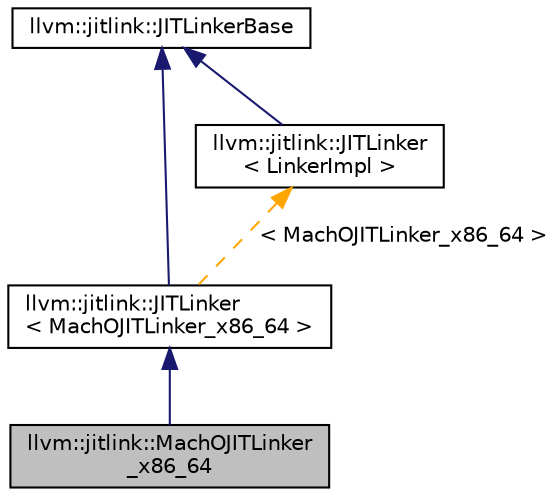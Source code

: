 digraph "llvm::jitlink::MachOJITLinker_x86_64"
{
 // LATEX_PDF_SIZE
  bgcolor="transparent";
  edge [fontname="Helvetica",fontsize="10",labelfontname="Helvetica",labelfontsize="10"];
  node [fontname="Helvetica",fontsize="10",shape="box"];
  Node1 [label="llvm::jitlink::MachOJITLinker\l_x86_64",height=0.2,width=0.4,color="black", fillcolor="grey75", style="filled", fontcolor="black",tooltip=" "];
  Node2 -> Node1 [dir="back",color="midnightblue",fontsize="10",style="solid",fontname="Helvetica"];
  Node2 [label="llvm::jitlink::JITLinker\l\< MachOJITLinker_x86_64 \>",height=0.2,width=0.4,color="black",URL="$classllvm_1_1jitlink_1_1JITLinker.html",tooltip=" "];
  Node3 -> Node2 [dir="back",color="midnightblue",fontsize="10",style="solid",fontname="Helvetica"];
  Node3 [label="llvm::jitlink::JITLinkerBase",height=0.2,width=0.4,color="black",URL="$classllvm_1_1jitlink_1_1JITLinkerBase.html",tooltip="Base class for a JIT linker."];
  Node4 -> Node2 [dir="back",color="orange",fontsize="10",style="dashed",label=" \< MachOJITLinker_x86_64 \>" ,fontname="Helvetica"];
  Node4 [label="llvm::jitlink::JITLinker\l\< LinkerImpl \>",height=0.2,width=0.4,color="black",URL="$classllvm_1_1jitlink_1_1JITLinker.html",tooltip=" "];
  Node3 -> Node4 [dir="back",color="midnightblue",fontsize="10",style="solid",fontname="Helvetica"];
}
